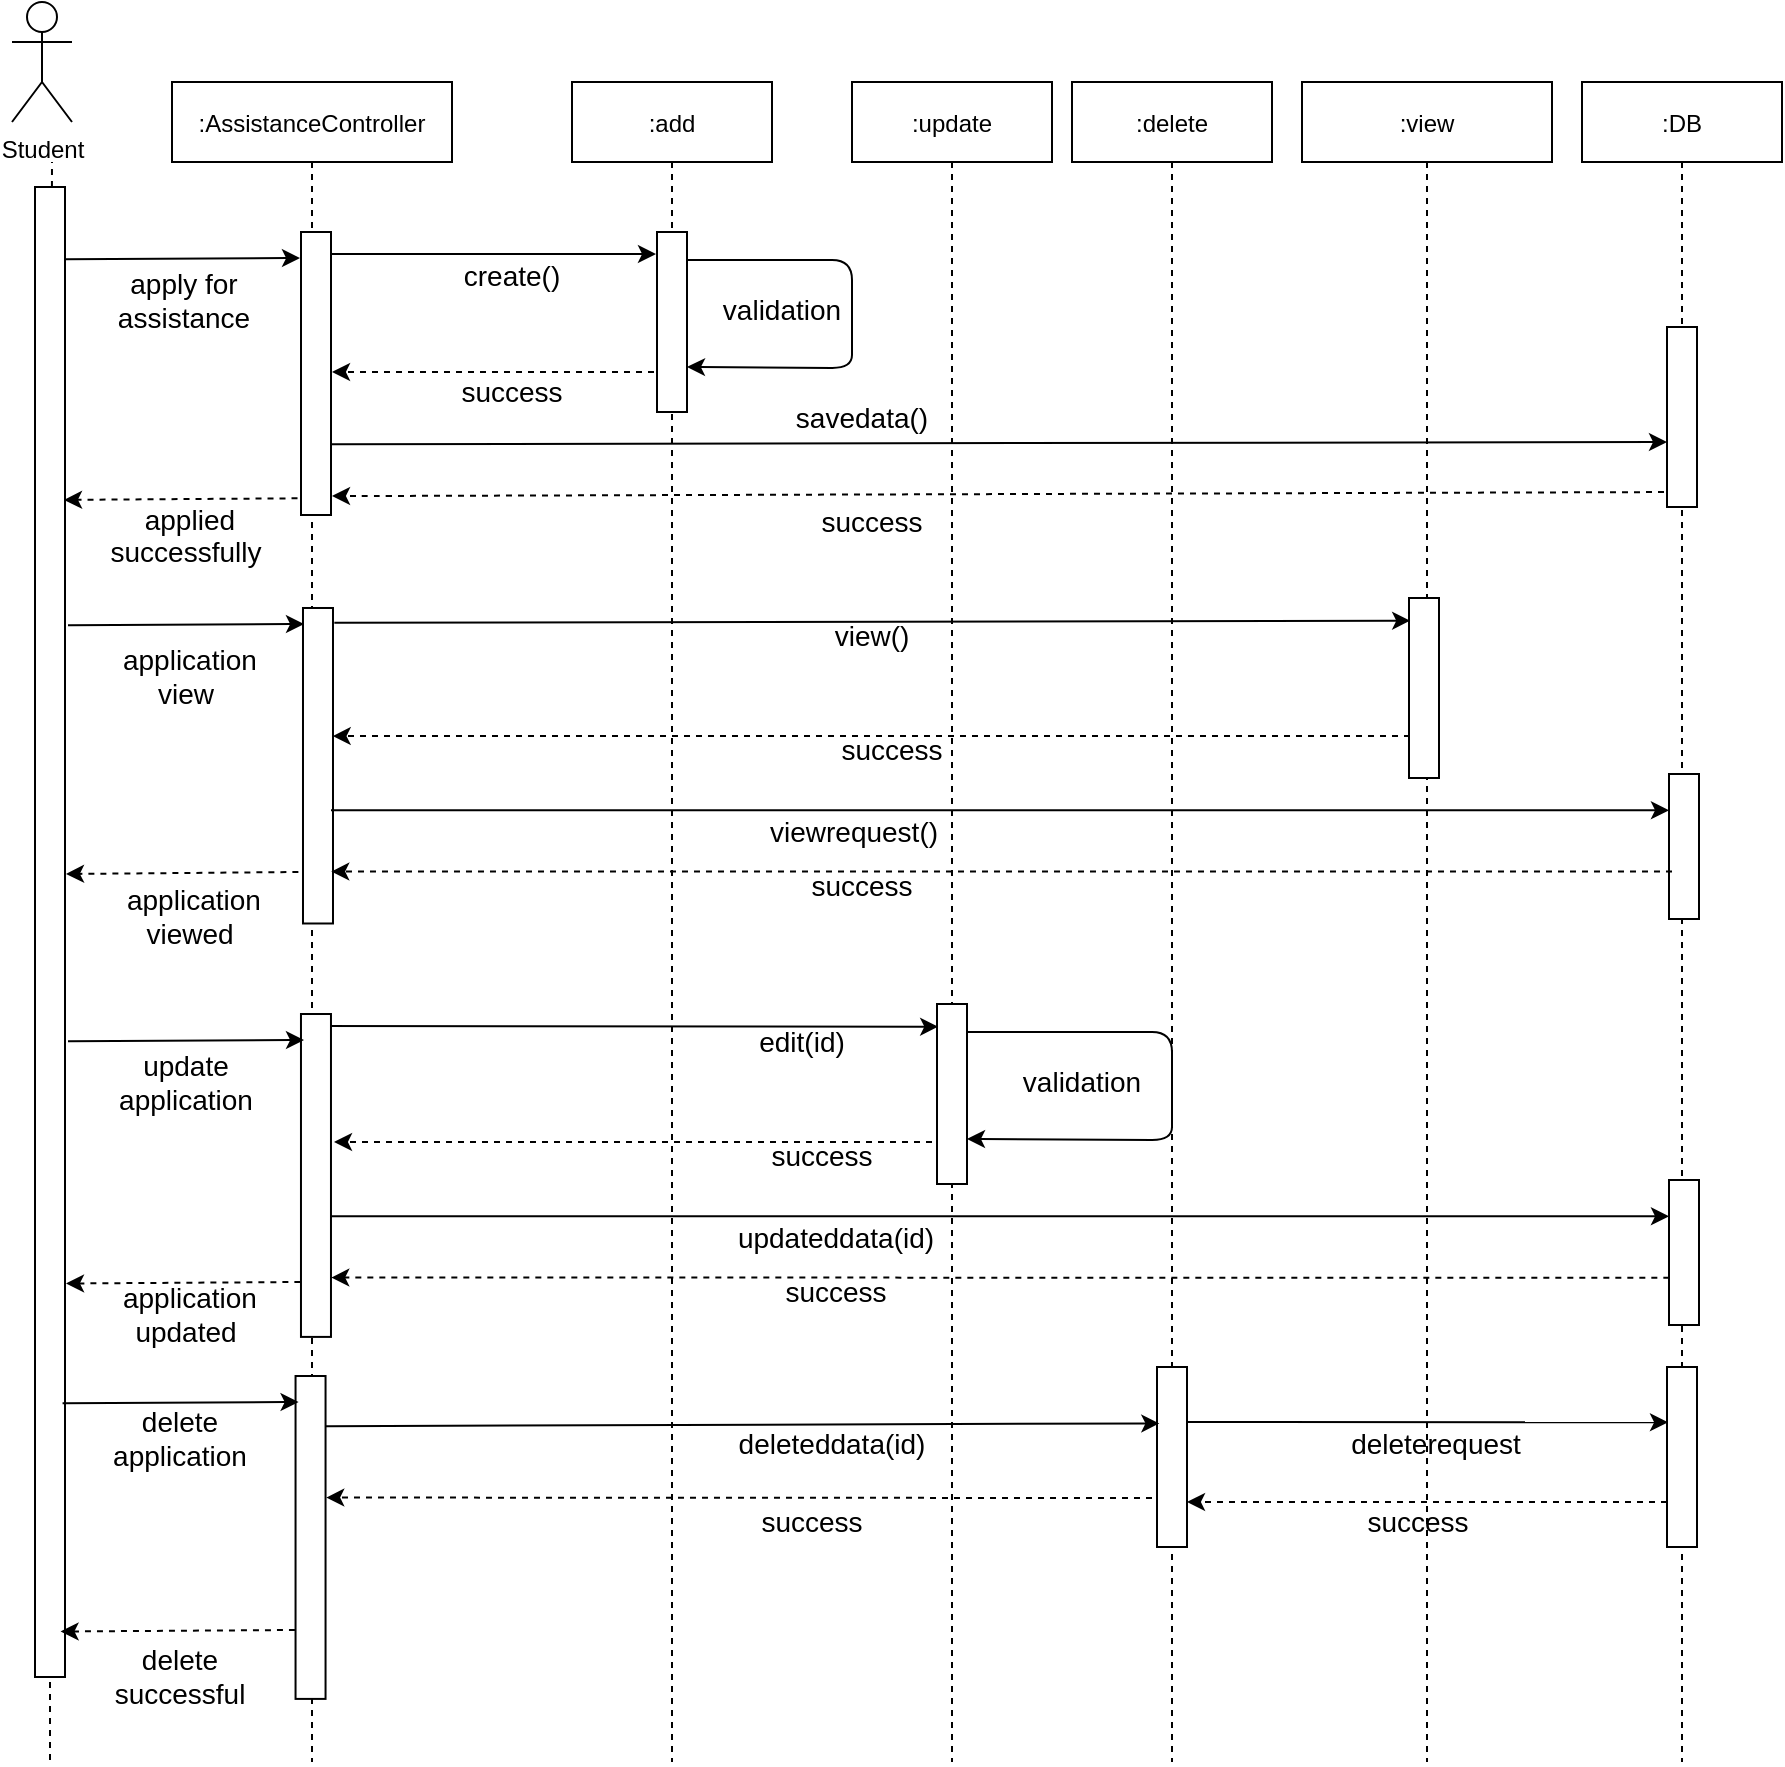 <mxfile version="15.0.4" type="device"><diagram id="kgpKYQtTHZ0yAKxKKP6v" name="Page-1"><mxGraphModel dx="868" dy="400" grid="1" gridSize="10" guides="1" tooltips="1" connect="1" arrows="1" fold="1" page="1" pageScale="1" pageWidth="850" pageHeight="1100" math="0" shadow="0"><root><mxCell id="0"/><mxCell id="1" parent="0"/><mxCell id="7Ekcndddt87HOL9vuOtZ-13" value="" style="endArrow=none;dashed=1;html=1;" parent="1" edge="1"><mxGeometry width="50" height="50" relative="1" as="geometry"><mxPoint x="59" y="760" as="sourcePoint"/><mxPoint x="59" y="920" as="targetPoint"/></mxGeometry></mxCell><mxCell id="7Ekcndddt87HOL9vuOtZ-26" value="&lt;font style=&quot;font-size: 14px&quot;&gt;&lt;span style=&quot;white-space: pre&quot;&gt;validation&lt;/span&gt;&lt;/font&gt;" style="text;html=1;strokeColor=none;fillColor=none;align=center;verticalAlign=middle;whiteSpace=wrap;rounded=0;" parent="1" vertex="1"><mxGeometry x="405" y="184" width="40" height="20" as="geometry"/></mxCell><mxCell id="3nuBFxr9cyL0pnOWT2aG-1" value=":AssistanceController" style="shape=umlLifeline;perimeter=lifelinePerimeter;container=1;collapsible=0;recursiveResize=0;rounded=0;shadow=0;strokeWidth=1;" parent="1" vertex="1"><mxGeometry x="120" y="80" width="140" height="840" as="geometry"/></mxCell><mxCell id="3nuBFxr9cyL0pnOWT2aG-5" value=":add" style="shape=umlLifeline;perimeter=lifelinePerimeter;container=1;collapsible=0;recursiveResize=0;rounded=0;shadow=0;strokeWidth=1;" parent="1" vertex="1"><mxGeometry x="320" y="80" width="100" height="840" as="geometry"/></mxCell><mxCell id="7Ekcndddt87HOL9vuOtZ-3" value=":update" style="shape=umlLifeline;perimeter=lifelinePerimeter;container=1;collapsible=0;recursiveResize=0;rounded=0;shadow=0;strokeWidth=1;" parent="1" vertex="1"><mxGeometry x="460" y="80" width="100" height="840" as="geometry"/></mxCell><mxCell id="7Ekcndddt87HOL9vuOtZ-4" value="Student" style="shape=umlActor;verticalLabelPosition=bottom;verticalAlign=top;html=1;outlineConnect=0;" parent="1" vertex="1"><mxGeometry x="40" y="40" width="30" height="60" as="geometry"/></mxCell><mxCell id="7Ekcndddt87HOL9vuOtZ-7" value="" style="endArrow=none;dashed=1;html=1;startArrow=none;" parent="1" source="7Ekcndddt87HOL9vuOtZ-12" edge="1"><mxGeometry width="50" height="50" relative="1" as="geometry"><mxPoint x="60" y="380" as="sourcePoint"/><mxPoint x="60" y="120" as="targetPoint"/></mxGeometry></mxCell><mxCell id="7Ekcndddt87HOL9vuOtZ-8" value=":view" style="shape=umlLifeline;perimeter=lifelinePerimeter;container=1;collapsible=0;recursiveResize=0;rounded=0;shadow=0;strokeWidth=1;" parent="1" vertex="1"><mxGeometry x="685" y="80" width="125" height="840" as="geometry"/></mxCell><mxCell id="7Ekcndddt87HOL9vuOtZ-39" value="" style="rounded=0;whiteSpace=wrap;html=1;rotation=90;" parent="7Ekcndddt87HOL9vuOtZ-8" vertex="1"><mxGeometry x="16" y="295.5" width="90" height="15" as="geometry"/></mxCell><mxCell id="7Ekcndddt87HOL9vuOtZ-45" value="" style="endArrow=classic;html=1;dashed=1;entryX=0.406;entryY=0.011;entryDx=0;entryDy=0;entryPerimeter=0;" parent="7Ekcndddt87HOL9vuOtZ-8" target="7Ekcndddt87HOL9vuOtZ-38" edge="1"><mxGeometry width="50" height="50" relative="1" as="geometry"><mxPoint x="54" y="327" as="sourcePoint"/><mxPoint x="-399" y="327" as="targetPoint"/></mxGeometry></mxCell><mxCell id="7Ekcndddt87HOL9vuOtZ-11" value="" style="rounded=0;whiteSpace=wrap;html=1;rotation=90;" parent="1" vertex="1"><mxGeometry x="121.25" y="218.25" width="141.5" height="15" as="geometry"/></mxCell><mxCell id="7Ekcndddt87HOL9vuOtZ-10" value="" style="rounded=0;whiteSpace=wrap;html=1;rotation=90;" parent="1" vertex="1"><mxGeometry x="325" y="192.5" width="90" height="15" as="geometry"/></mxCell><mxCell id="7Ekcndddt87HOL9vuOtZ-12" value="" style="rounded=0;whiteSpace=wrap;html=1;rotation=90;" parent="1" vertex="1"><mxGeometry x="-313.5" y="497.5" width="745" height="15" as="geometry"/></mxCell><mxCell id="7Ekcndddt87HOL9vuOtZ-14" value="" style="endArrow=classic;html=1;exitX=0.16;exitY=-0.033;exitDx=0;exitDy=0;exitPerimeter=0;" parent="1" edge="1"><mxGeometry width="50" height="50" relative="1" as="geometry"><mxPoint x="65.995" y="168.66" as="sourcePoint"/><mxPoint x="184" y="168" as="targetPoint"/><Array as="points"><mxPoint x="184" y="168"/></Array></mxGeometry></mxCell><mxCell id="7Ekcndddt87HOL9vuOtZ-15" value="&lt;div&gt;&lt;font style=&quot;font-size: 14px&quot;&gt;apply for assistance&lt;br&gt;&lt;/font&gt;&lt;/div&gt;" style="text;html=1;strokeColor=none;fillColor=none;align=center;verticalAlign=middle;whiteSpace=wrap;rounded=0;" parent="1" vertex="1"><mxGeometry x="106" y="178.5" width="40" height="20" as="geometry"/></mxCell><mxCell id="7Ekcndddt87HOL9vuOtZ-16" value="" style="endArrow=classic;html=1;" parent="1" edge="1"><mxGeometry width="50" height="50" relative="1" as="geometry"><mxPoint x="199" y="166" as="sourcePoint"/><mxPoint x="362" y="166" as="targetPoint"/></mxGeometry></mxCell><mxCell id="7Ekcndddt87HOL9vuOtZ-18" value=":DB" style="shape=umlLifeline;perimeter=lifelinePerimeter;container=1;collapsible=0;recursiveResize=0;rounded=0;shadow=0;strokeWidth=1;" parent="1" vertex="1"><mxGeometry x="825" y="80" width="100" height="840" as="geometry"/></mxCell><mxCell id="7Ekcndddt87HOL9vuOtZ-19" value="" style="rounded=0;whiteSpace=wrap;html=1;rotation=90;" parent="7Ekcndddt87HOL9vuOtZ-18" vertex="1"><mxGeometry x="5" y="160" width="90" height="15" as="geometry"/></mxCell><mxCell id="7Ekcndddt87HOL9vuOtZ-22" value="" style="endArrow=classic;html=1;exitX=0.114;exitY=0.017;exitDx=0;exitDy=0;exitPerimeter=0;entryX=0.75;entryY=0;entryDx=0;entryDy=0;" parent="1" target="7Ekcndddt87HOL9vuOtZ-10" edge="1"><mxGeometry width="50" height="50" relative="1" as="geometry"><mxPoint x="378.005" y="169" as="sourcePoint"/><mxPoint x="543.76" y="169.74" as="targetPoint"/><Array as="points"><mxPoint x="460" y="169"/><mxPoint x="460" y="200"/><mxPoint x="460" y="223"/></Array></mxGeometry></mxCell><mxCell id="7Ekcndddt87HOL9vuOtZ-23" value="" style="endArrow=classic;html=1;dashed=1;" parent="1" edge="1"><mxGeometry width="50" height="50" relative="1" as="geometry"><mxPoint x="361" y="225" as="sourcePoint"/><mxPoint x="200" y="225" as="targetPoint"/></mxGeometry></mxCell><mxCell id="7Ekcndddt87HOL9vuOtZ-25" value="&lt;font style=&quot;font-size: 14px&quot;&gt;success&lt;/font&gt;" style="text;html=1;strokeColor=none;fillColor=none;align=center;verticalAlign=middle;whiteSpace=wrap;rounded=0;" parent="1" vertex="1"><mxGeometry x="270" y="225" width="40" height="20" as="geometry"/></mxCell><mxCell id="7Ekcndddt87HOL9vuOtZ-28" value="" style="endArrow=classic;html=1;exitX=0.75;exitY=0;exitDx=0;exitDy=0;entryX=0.639;entryY=1;entryDx=0;entryDy=0;entryPerimeter=0;" parent="1" source="7Ekcndddt87HOL9vuOtZ-11" target="7Ekcndddt87HOL9vuOtZ-19" edge="1"><mxGeometry width="50" height="50" relative="1" as="geometry"><mxPoint x="209" y="176" as="sourcePoint"/><mxPoint x="790" y="249" as="targetPoint"/></mxGeometry></mxCell><mxCell id="7Ekcndddt87HOL9vuOtZ-33" value="&lt;font style=&quot;font-size: 14px&quot;&gt;create()&lt;/font&gt;" style="text;html=1;strokeColor=none;fillColor=none;align=center;verticalAlign=middle;whiteSpace=wrap;rounded=0;" parent="1" vertex="1"><mxGeometry x="270" y="167" width="40" height="20" as="geometry"/></mxCell><mxCell id="7Ekcndddt87HOL9vuOtZ-32" value="&lt;font style=&quot;font-size: 14px&quot;&gt;&lt;span style=&quot;white-space: pre&quot;&gt;savedata&lt;/span&gt;&lt;span style=&quot;white-space: pre&quot;&gt;&lt;/span&gt;()&lt;/font&gt;" style="text;html=1;align=center;verticalAlign=middle;whiteSpace=wrap;rounded=0;" parent="1" vertex="1"><mxGeometry x="445" y="238" width="40" height="20" as="geometry"/></mxCell><mxCell id="7Ekcndddt87HOL9vuOtZ-34" value="" style="endArrow=classic;html=1;dashed=1;exitX=0.917;exitY=1.1;exitDx=0;exitDy=0;exitPerimeter=0;" parent="1" source="7Ekcndddt87HOL9vuOtZ-19" edge="1"><mxGeometry width="50" height="50" relative="1" as="geometry"><mxPoint x="371" y="235" as="sourcePoint"/><mxPoint x="200" y="287" as="targetPoint"/><Array as="points"><mxPoint x="220" y="287"/></Array></mxGeometry></mxCell><mxCell id="7Ekcndddt87HOL9vuOtZ-35" value="&lt;font style=&quot;font-size: 14px&quot;&gt;&lt;span style=&quot;white-space: pre&quot;&gt;success&lt;/span&gt;&lt;span style=&quot;white-space: pre&quot;&gt;&lt;/span&gt;&lt;/font&gt;" style="text;html=1;align=center;verticalAlign=middle;whiteSpace=wrap;rounded=0;" parent="1" vertex="1"><mxGeometry x="450" y="290" width="40" height="20" as="geometry"/></mxCell><mxCell id="7Ekcndddt87HOL9vuOtZ-38" value="" style="rounded=0;whiteSpace=wrap;html=1;rotation=90;" parent="1" vertex="1"><mxGeometry x="114.12" y="414.37" width="157.75" height="15" as="geometry"/></mxCell><mxCell id="7Ekcndddt87HOL9vuOtZ-40" value="" style="endArrow=classic;html=1;exitX=0.16;exitY=-0.033;exitDx=0;exitDy=0;exitPerimeter=0;" parent="1" edge="1"><mxGeometry width="50" height="50" relative="1" as="geometry"><mxPoint x="67.995" y="351.66" as="sourcePoint"/><mxPoint x="186" y="351" as="targetPoint"/><Array as="points"><mxPoint x="186" y="351"/></Array></mxGeometry></mxCell><mxCell id="7Ekcndddt87HOL9vuOtZ-41" value="&lt;div&gt;&lt;font style=&quot;font-size: 14px&quot;&gt;&amp;nbsp;&lt;/font&gt;&lt;font style=&quot;font-size: 14px&quot;&gt;application&lt;/font&gt;&lt;/div&gt;&lt;div&gt;&lt;font style=&quot;font-size: 14px&quot;&gt;view&lt;br&gt;&lt;/font&gt;&lt;/div&gt;" style="text;html=1;strokeColor=none;fillColor=none;align=center;verticalAlign=middle;whiteSpace=wrap;rounded=0;" parent="1" vertex="1"><mxGeometry x="82" y="367" width="90" height="20" as="geometry"/></mxCell><mxCell id="7Ekcndddt87HOL9vuOtZ-43" value="" style="rounded=0;whiteSpace=wrap;html=1;rotation=90;" parent="1" vertex="1"><mxGeometry x="839.75" y="454.75" width="72.5" height="15" as="geometry"/></mxCell><mxCell id="7Ekcndddt87HOL9vuOtZ-47" value="" style="endArrow=classic;html=1;exitX=0.75;exitY=0;exitDx=0;exitDy=0;entryX=0.25;entryY=1;entryDx=0;entryDy=0;" parent="1" target="7Ekcndddt87HOL9vuOtZ-43" edge="1"><mxGeometry width="50" height="50" relative="1" as="geometry"><mxPoint x="199.5" y="444.125" as="sourcePoint"/><mxPoint x="784" y="444" as="targetPoint"/></mxGeometry></mxCell><mxCell id="7Ekcndddt87HOL9vuOtZ-49" value="&lt;font style=&quot;font-size: 14px&quot;&gt;&lt;span style=&quot;white-space: pre&quot;&gt;viewrequest&lt;/span&gt;()&lt;/font&gt;" style="text;html=1;align=center;verticalAlign=middle;whiteSpace=wrap;rounded=0;" parent="1" vertex="1"><mxGeometry x="441" y="445" width="40" height="20" as="geometry"/></mxCell><mxCell id="7Ekcndddt87HOL9vuOtZ-51" value="&lt;font style=&quot;font-size: 14px&quot;&gt;&lt;span style=&quot;white-space: pre&quot;&gt;success&lt;/span&gt;&lt;span style=&quot;white-space: pre&quot;&gt;&lt;/span&gt;&lt;/font&gt;" style="text;html=1;align=center;verticalAlign=middle;whiteSpace=wrap;rounded=0;" parent="1" vertex="1"><mxGeometry x="445" y="472" width="40" height="20" as="geometry"/></mxCell><mxCell id="7Ekcndddt87HOL9vuOtZ-48" value="&lt;div&gt;&lt;font style=&quot;font-size: 14px&quot;&gt;view()&lt;/font&gt;&lt;/div&gt;" style="text;html=1;strokeColor=none;fillColor=none;align=center;verticalAlign=middle;whiteSpace=wrap;rounded=0;" parent="1" vertex="1"><mxGeometry x="450" y="347" width="40" height="20" as="geometry"/></mxCell><mxCell id="7Ekcndddt87HOL9vuOtZ-46" value="&lt;font style=&quot;font-size: 14px&quot;&gt;success&lt;/font&gt;" style="text;html=1;strokeColor=none;fillColor=none;align=center;verticalAlign=middle;whiteSpace=wrap;rounded=0;" parent="1" vertex="1"><mxGeometry x="460" y="404" width="40" height="20" as="geometry"/></mxCell><mxCell id="7Ekcndddt87HOL9vuOtZ-57" value="" style="endArrow=classic;html=1;dashed=1;entryX=0.903;entryY=0.059;entryDx=0;entryDy=0;entryPerimeter=0;exitX=0.673;exitY=0.9;exitDx=0;exitDy=0;exitPerimeter=0;" parent="1" source="7Ekcndddt87HOL9vuOtZ-43" edge="1"><mxGeometry width="50" height="50" relative="1" as="geometry"><mxPoint x="784" y="475" as="sourcePoint"/><mxPoint x="199.615" y="474.774" as="targetPoint"/></mxGeometry></mxCell><mxCell id="7Ekcndddt87HOL9vuOtZ-58" value="&lt;font style=&quot;font-size: 14px&quot;&gt;&lt;span style=&quot;white-space: pre&quot;&gt;validation&lt;/span&gt;&lt;/font&gt;" style="text;html=1;strokeColor=none;fillColor=none;align=center;verticalAlign=middle;whiteSpace=wrap;rounded=0;" parent="1" vertex="1"><mxGeometry x="555" y="570" width="40" height="20" as="geometry"/></mxCell><mxCell id="7Ekcndddt87HOL9vuOtZ-59" value="" style="rounded=0;whiteSpace=wrap;html=1;rotation=90;" parent="1" vertex="1"><mxGeometry x="465" y="578.5" width="90" height="15" as="geometry"/></mxCell><mxCell id="7Ekcndddt87HOL9vuOtZ-60" value="" style="endArrow=classic;html=1;entryX=0.126;entryY=0.96;entryDx=0;entryDy=0;entryPerimeter=0;" parent="1" target="7Ekcndddt87HOL9vuOtZ-59" edge="1"><mxGeometry width="50" height="50" relative="1" as="geometry"><mxPoint x="193" y="552.0" as="sourcePoint"/><mxPoint x="50" y="472" as="targetPoint"/></mxGeometry></mxCell><mxCell id="7Ekcndddt87HOL9vuOtZ-61" value="" style="endArrow=classic;html=1;entryX=0.75;entryY=0;entryDx=0;entryDy=0;" parent="1" target="7Ekcndddt87HOL9vuOtZ-59" edge="1"><mxGeometry width="50" height="50" relative="1" as="geometry"><mxPoint x="518" y="555" as="sourcePoint"/><mxPoint x="223.76" y="475.74" as="targetPoint"/><Array as="points"><mxPoint x="620" y="555"/><mxPoint x="620" y="586"/><mxPoint x="620" y="609"/></Array></mxGeometry></mxCell><mxCell id="7Ekcndddt87HOL9vuOtZ-62" value="" style="endArrow=classic;html=1;dashed=1;" parent="1" edge="1"><mxGeometry width="50" height="50" relative="1" as="geometry"><mxPoint x="500" y="610" as="sourcePoint"/><mxPoint x="201" y="610" as="targetPoint"/></mxGeometry></mxCell><mxCell id="7Ekcndddt87HOL9vuOtZ-63" value="" style="rounded=0;whiteSpace=wrap;html=1;rotation=90;" parent="1" vertex="1"><mxGeometry x="111.26" y="619.23" width="161.45" height="15" as="geometry"/></mxCell><mxCell id="7Ekcndddt87HOL9vuOtZ-64" value="" style="endArrow=classic;html=1;exitX=0.16;exitY=-0.033;exitDx=0;exitDy=0;exitPerimeter=0;" parent="1" edge="1"><mxGeometry width="50" height="50" relative="1" as="geometry"><mxPoint x="67.995" y="559.66" as="sourcePoint"/><mxPoint x="186" y="559" as="targetPoint"/><Array as="points"><mxPoint x="186" y="559"/></Array></mxGeometry></mxCell><mxCell id="7Ekcndddt87HOL9vuOtZ-65" value="&lt;font style=&quot;font-size: 14px&quot;&gt;update &lt;br&gt;&lt;/font&gt;&lt;div&gt;&lt;font style=&quot;font-size: 14px&quot;&gt;application&lt;/font&gt;&lt;/div&gt;" style="text;html=1;strokeColor=none;fillColor=none;align=center;verticalAlign=middle;whiteSpace=wrap;rounded=0;" parent="1" vertex="1"><mxGeometry x="82" y="570" width="90" height="20" as="geometry"/></mxCell><mxCell id="7Ekcndddt87HOL9vuOtZ-66" value="" style="rounded=0;whiteSpace=wrap;html=1;rotation=90;" parent="1" vertex="1"><mxGeometry x="839.75" y="657.75" width="72.5" height="15" as="geometry"/></mxCell><mxCell id="7Ekcndddt87HOL9vuOtZ-67" value="" style="endArrow=classic;html=1;exitX=0.75;exitY=0;exitDx=0;exitDy=0;entryX=0.25;entryY=1;entryDx=0;entryDy=0;" parent="1" target="7Ekcndddt87HOL9vuOtZ-66" edge="1"><mxGeometry width="50" height="50" relative="1" as="geometry"><mxPoint x="199.5" y="647.125" as="sourcePoint"/><mxPoint x="860" y="647" as="targetPoint"/></mxGeometry></mxCell><mxCell id="7Ekcndddt87HOL9vuOtZ-68" value="&lt;font style=&quot;font-size: 14px&quot;&gt;&lt;span style=&quot;white-space: pre&quot;&gt;updateddata&lt;/span&gt;(id)&lt;/font&gt;" style="text;html=1;align=center;verticalAlign=middle;whiteSpace=wrap;rounded=0;" parent="1" vertex="1"><mxGeometry x="432" y="648" width="40" height="20" as="geometry"/></mxCell><mxCell id="7Ekcndddt87HOL9vuOtZ-69" value="&lt;font style=&quot;font-size: 14px&quot;&gt;&lt;span style=&quot;white-space: pre&quot;&gt;success&lt;/span&gt;&lt;span style=&quot;white-space: pre&quot;&gt;&lt;/span&gt;&lt;/font&gt;" style="text;html=1;align=center;verticalAlign=middle;whiteSpace=wrap;rounded=0;" parent="1" vertex="1"><mxGeometry x="432" y="675" width="40" height="20" as="geometry"/></mxCell><mxCell id="7Ekcndddt87HOL9vuOtZ-70" value="&lt;div&gt;&lt;font style=&quot;font-size: 14px&quot;&gt;edit(id)&lt;/font&gt;&lt;/div&gt;" style="text;html=1;strokeColor=none;fillColor=none;align=center;verticalAlign=middle;whiteSpace=wrap;rounded=0;" parent="1" vertex="1"><mxGeometry x="415" y="550" width="40" height="20" as="geometry"/></mxCell><mxCell id="7Ekcndddt87HOL9vuOtZ-71" value="&lt;font style=&quot;font-size: 14px&quot;&gt;success&lt;/font&gt;" style="text;html=1;strokeColor=none;fillColor=none;align=center;verticalAlign=middle;whiteSpace=wrap;rounded=0;" parent="1" vertex="1"><mxGeometry x="425" y="607" width="40" height="20" as="geometry"/></mxCell><mxCell id="7Ekcndddt87HOL9vuOtZ-72" value="" style="endArrow=classic;html=1;dashed=1;entryX=0.903;entryY=0.059;entryDx=0;entryDy=0;entryPerimeter=0;exitX=0.674;exitY=0.989;exitDx=0;exitDy=0;exitPerimeter=0;" parent="1" source="7Ekcndddt87HOL9vuOtZ-66" edge="1"><mxGeometry width="50" height="50" relative="1" as="geometry"><mxPoint x="784" y="678" as="sourcePoint"/><mxPoint x="199.615" y="677.774" as="targetPoint"/></mxGeometry></mxCell><mxCell id="7Ekcndddt87HOL9vuOtZ-73" value="" style="endArrow=classic;html=1;dashed=1;exitX=0.941;exitY=1.116;exitDx=0;exitDy=0;exitPerimeter=0;entryX=0.21;entryY=0.033;entryDx=0;entryDy=0;entryPerimeter=0;" parent="1" source="7Ekcndddt87HOL9vuOtZ-11" target="7Ekcndddt87HOL9vuOtZ-12" edge="1"><mxGeometry width="50" height="50" relative="1" as="geometry"><mxPoint x="791.0" y="295.03" as="sourcePoint"/><mxPoint x="210" y="297" as="targetPoint"/><Array as="points"/></mxGeometry></mxCell><mxCell id="7Ekcndddt87HOL9vuOtZ-74" value="&lt;div&gt;&lt;font style=&quot;font-size: 14px&quot;&gt;&amp;nbsp;applied successfully&lt;/font&gt;&lt;br&gt;&lt;br&gt;&lt;/div&gt;" style="text;html=1;strokeColor=none;fillColor=none;align=center;verticalAlign=middle;whiteSpace=wrap;rounded=0;" parent="1" vertex="1"><mxGeometry x="107" y="304" width="40" height="20" as="geometry"/></mxCell><mxCell id="7Ekcndddt87HOL9vuOtZ-75" value="" style="endArrow=classic;html=1;dashed=1;exitX=0.941;exitY=1.116;exitDx=0;exitDy=0;exitPerimeter=0;" parent="1" edge="1"><mxGeometry width="50" height="50" relative="1" as="geometry"><mxPoint x="183.19" y="475.002" as="sourcePoint"/><mxPoint x="67" y="476" as="targetPoint"/><Array as="points"/></mxGeometry></mxCell><mxCell id="7Ekcndddt87HOL9vuOtZ-76" value="&lt;div&gt;&lt;font style=&quot;font-size: 14px&quot;&gt;&lt;br&gt;&lt;/font&gt;&lt;/div&gt;&lt;div&gt;&lt;div&gt;&lt;div&gt;&lt;font style=&quot;font-size: 14px&quot;&gt;&amp;nbsp;&lt;/font&gt;&lt;font style=&quot;font-size: 14px&quot;&gt;application&lt;/font&gt;&lt;/div&gt;&lt;/div&gt;&lt;/div&gt;&lt;div&gt;&lt;font style=&quot;font-size: 14px&quot;&gt;viewed&lt;/font&gt;&lt;/div&gt;" style="text;html=1;strokeColor=none;fillColor=none;align=center;verticalAlign=middle;whiteSpace=wrap;rounded=0;" parent="1" vertex="1"><mxGeometry x="108.59" y="478.85" width="40" height="20" as="geometry"/></mxCell><mxCell id="7Ekcndddt87HOL9vuOtZ-77" value="" style="endArrow=classic;html=1;dashed=1;exitX=0.941;exitY=1.116;exitDx=0;exitDy=0;exitPerimeter=0;entryX=0.266;entryY=0.062;entryDx=0;entryDy=0;entryPerimeter=0;" parent="1" edge="1"><mxGeometry width="50" height="50" relative="1" as="geometry"><mxPoint x="184.19" y="680.001" as="sourcePoint"/><mxPoint x="67" y="680.758" as="targetPoint"/><Array as="points"/></mxGeometry></mxCell><mxCell id="7Ekcndddt87HOL9vuOtZ-78" value="&lt;div&gt;&lt;div&gt;&lt;div&gt;&lt;font style=&quot;font-size: 14px&quot;&gt;&amp;nbsp;&lt;/font&gt;&lt;font style=&quot;font-size: 14px&quot;&gt;application&lt;/font&gt;&lt;/div&gt;&lt;/div&gt;&lt;/div&gt;&lt;div&gt;&lt;font style=&quot;font-size: 14px&quot;&gt;updated&lt;/font&gt;&lt;/div&gt;" style="text;html=1;strokeColor=none;fillColor=none;align=center;verticalAlign=middle;whiteSpace=wrap;rounded=0;" parent="1" vertex="1"><mxGeometry x="107" y="686.37" width="40" height="20" as="geometry"/></mxCell><mxCell id="kAEPDLZ0XcICgC_QupZw-3" value=":delete" style="shape=umlLifeline;perimeter=lifelinePerimeter;container=1;collapsible=0;recursiveResize=0;rounded=0;shadow=0;strokeWidth=1;" parent="1" vertex="1"><mxGeometry x="570" y="80" width="100" height="840" as="geometry"/></mxCell><mxCell id="kAEPDLZ0XcICgC_QupZw-5" value="" style="rounded=0;whiteSpace=wrap;html=1;rotation=90;" parent="kAEPDLZ0XcICgC_QupZw-3" vertex="1"><mxGeometry x="5" y="680" width="90" height="15" as="geometry"/></mxCell><mxCell id="7Ekcndddt87HOL9vuOtZ-42" value="" style="endArrow=classic;html=1;entryX=0.126;entryY=0.96;entryDx=0;entryDy=0;entryPerimeter=0;exitX=0.047;exitY=-0.045;exitDx=0;exitDy=0;exitPerimeter=0;" parent="1" source="7Ekcndddt87HOL9vuOtZ-38" target="7Ekcndddt87HOL9vuOtZ-39" edge="1"><mxGeometry width="50" height="50" relative="1" as="geometry"><mxPoint x="278" y="349" as="sourcePoint"/><mxPoint x="735" y="349" as="targetPoint"/></mxGeometry></mxCell><mxCell id="kAEPDLZ0XcICgC_QupZw-7" value="" style="rounded=0;whiteSpace=wrap;html=1;rotation=90;" parent="1" vertex="1"><mxGeometry x="108.55" y="800.23" width="161.45" height="15" as="geometry"/></mxCell><mxCell id="kAEPDLZ0XcICgC_QupZw-8" value="" style="endArrow=classic;html=1;exitX=0.16;exitY=-0.033;exitDx=0;exitDy=0;exitPerimeter=0;" parent="1" edge="1"><mxGeometry width="50" height="50" relative="1" as="geometry"><mxPoint x="65.285" y="740.66" as="sourcePoint"/><mxPoint x="183.29" y="740.0" as="targetPoint"/><Array as="points"><mxPoint x="183.29" y="740"/></Array></mxGeometry></mxCell><mxCell id="kAEPDLZ0XcICgC_QupZw-9" value="&lt;font style=&quot;font-size: 14px&quot;&gt;delete&lt;br&gt;&lt;/font&gt;&lt;div&gt;&lt;div&gt;&lt;font style=&quot;font-size: 14px&quot;&gt;&lt;/font&gt;&lt;div&gt;&lt;div&gt;&lt;div&gt;&lt;font style=&quot;font-size: 14px&quot;&gt;application&lt;/font&gt;&lt;/div&gt;&lt;/div&gt;&lt;/div&gt;&lt;/div&gt;&lt;div&gt;&lt;font style=&quot;font-size: 14px&quot;&gt;&lt;br&gt;&lt;/font&gt;&lt;/div&gt;&lt;/div&gt;" style="text;html=1;strokeColor=none;fillColor=none;align=center;verticalAlign=middle;whiteSpace=wrap;rounded=0;" parent="1" vertex="1"><mxGeometry x="79.29" y="757" width="90" height="20" as="geometry"/></mxCell><mxCell id="kAEPDLZ0XcICgC_QupZw-10" value="" style="endArrow=classic;html=1;dashed=1;exitX=0.941;exitY=1.116;exitDx=0;exitDy=0;exitPerimeter=0;entryX=0.266;entryY=0.062;entryDx=0;entryDy=0;entryPerimeter=0;" parent="1" edge="1"><mxGeometry width="50" height="50" relative="1" as="geometry"><mxPoint x="181.48" y="854.001" as="sourcePoint"/><mxPoint x="64.29" y="854.758" as="targetPoint"/><Array as="points"/></mxGeometry></mxCell><mxCell id="kAEPDLZ0XcICgC_QupZw-11" value="&lt;div&gt;&lt;font style=&quot;font-size: 14px&quot;&gt;delete&lt;/font&gt;&lt;/div&gt;&lt;div&gt;&lt;font style=&quot;font-size: 14px&quot;&gt;successful&lt;br&gt;&lt;/font&gt;&lt;/div&gt;" style="text;html=1;strokeColor=none;fillColor=none;align=center;verticalAlign=middle;whiteSpace=wrap;rounded=0;" parent="1" vertex="1"><mxGeometry x="104.29" y="867.37" width="40" height="20" as="geometry"/></mxCell><mxCell id="kAEPDLZ0XcICgC_QupZw-12" value="" style="endArrow=classic;html=1;exitX=0.75;exitY=0;exitDx=0;exitDy=0;entryX=0.291;entryY=0.922;entryDx=0;entryDy=0;entryPerimeter=0;" parent="1" edge="1"><mxGeometry width="50" height="50" relative="1" as="geometry"><mxPoint x="197" y="752.125" as="sourcePoint"/><mxPoint x="613.67" y="750.69" as="targetPoint"/></mxGeometry></mxCell><mxCell id="kAEPDLZ0XcICgC_QupZw-13" value="&lt;font style=&quot;font-size: 14px&quot;&gt;&lt;span style=&quot;white-space: pre&quot;&gt;deleteddata&lt;/span&gt;(id)&lt;/font&gt;" style="text;html=1;align=center;verticalAlign=middle;whiteSpace=wrap;rounded=0;" parent="1" vertex="1"><mxGeometry x="429.5" y="751" width="40" height="20" as="geometry"/></mxCell><mxCell id="kAEPDLZ0XcICgC_QupZw-14" value="" style="endArrow=classic;html=1;dashed=1;entryX=0.903;entryY=0.059;entryDx=0;entryDy=0;entryPerimeter=0;" parent="1" edge="1"><mxGeometry width="50" height="50" relative="1" as="geometry"><mxPoint x="610" y="788" as="sourcePoint"/><mxPoint x="197.115" y="787.774" as="targetPoint"/></mxGeometry></mxCell><mxCell id="kAEPDLZ0XcICgC_QupZw-6" value="" style="rounded=0;whiteSpace=wrap;html=1;rotation=90;" parent="1" vertex="1"><mxGeometry x="830" y="760" width="90" height="15" as="geometry"/></mxCell><mxCell id="kAEPDLZ0XcICgC_QupZw-15" value="&lt;font style=&quot;font-size: 14px&quot;&gt;&lt;span style=&quot;white-space: pre&quot;&gt;success&lt;/span&gt;&lt;span style=&quot;white-space: pre&quot;&gt;&lt;/span&gt;&lt;/font&gt;" style="text;html=1;align=center;verticalAlign=middle;whiteSpace=wrap;rounded=0;" parent="1" vertex="1"><mxGeometry x="420" y="790" width="40" height="20" as="geometry"/></mxCell><mxCell id="kAEPDLZ0XcICgC_QupZw-16" value="" style="endArrow=classic;html=1;" parent="1" edge="1"><mxGeometry width="50" height="50" relative="1" as="geometry"><mxPoint x="628" y="750" as="sourcePoint"/><mxPoint x="868" y="750.17" as="targetPoint"/></mxGeometry></mxCell><mxCell id="kAEPDLZ0XcICgC_QupZw-17" value="" style="endArrow=classic;html=1;dashed=1;entryX=0.75;entryY=0;entryDx=0;entryDy=0;exitX=0.75;exitY=1;exitDx=0;exitDy=0;" parent="1" source="kAEPDLZ0XcICgC_QupZw-6" target="kAEPDLZ0XcICgC_QupZw-5" edge="1"><mxGeometry width="50" height="50" relative="1" as="geometry"><mxPoint x="620" y="798" as="sourcePoint"/><mxPoint x="207.115" y="797.774" as="targetPoint"/></mxGeometry></mxCell><mxCell id="kAEPDLZ0XcICgC_QupZw-18" value="&lt;font style=&quot;font-size: 14px&quot;&gt;&lt;span style=&quot;white-space: pre&quot;&gt;deleterequest&lt;/span&gt;&lt;/font&gt;" style="text;html=1;align=center;verticalAlign=middle;whiteSpace=wrap;rounded=0;" parent="1" vertex="1"><mxGeometry x="732.25" y="751" width="40" height="20" as="geometry"/></mxCell><mxCell id="kAEPDLZ0XcICgC_QupZw-19" value="&lt;font style=&quot;font-size: 14px&quot;&gt;&lt;span style=&quot;white-space: pre&quot;&gt;success&lt;/span&gt;&lt;span style=&quot;white-space: pre&quot;&gt;&lt;/span&gt;&lt;/font&gt;" style="text;html=1;align=center;verticalAlign=middle;whiteSpace=wrap;rounded=0;" parent="1" vertex="1"><mxGeometry x="722.75" y="790" width="40" height="20" as="geometry"/></mxCell></root></mxGraphModel></diagram></mxfile>